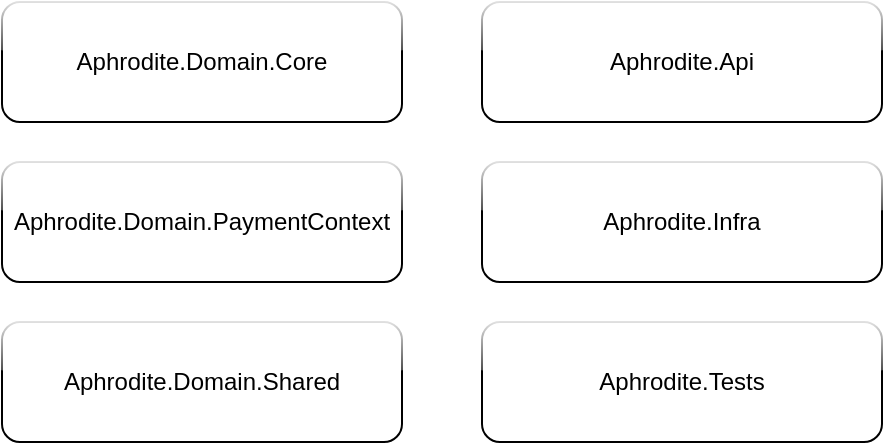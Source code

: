 <mxfile version="25.0.3">
  <diagram name="Página-1" id="xBQ2DdorDVQ95Xo8NUVc">
    <mxGraphModel dx="1035" dy="511" grid="1" gridSize="10" guides="1" tooltips="1" connect="1" arrows="1" fold="1" page="1" pageScale="1" pageWidth="827" pageHeight="1169" math="0" shadow="0">
      <root>
        <mxCell id="0" />
        <mxCell id="1" parent="0" />
        <mxCell id="VHSoTAZhlR1LFTq1NQqT-1" value="Aphrodite.Domain.Core" style="rounded=1;whiteSpace=wrap;html=1;glass=1;" vertex="1" parent="1">
          <mxGeometry x="120" y="40" width="200" height="60" as="geometry" />
        </mxCell>
        <mxCell id="VHSoTAZhlR1LFTq1NQqT-3" value="Aphrodite.Domain.PaymentContext" style="rounded=1;whiteSpace=wrap;html=1;glass=1;" vertex="1" parent="1">
          <mxGeometry x="120" y="120" width="200" height="60" as="geometry" />
        </mxCell>
        <mxCell id="VHSoTAZhlR1LFTq1NQqT-4" value="Aphrodite.Domain.Shared" style="rounded=1;whiteSpace=wrap;html=1;glass=1;" vertex="1" parent="1">
          <mxGeometry x="120" y="200" width="200" height="60" as="geometry" />
        </mxCell>
        <mxCell id="VHSoTAZhlR1LFTq1NQqT-5" value="Aphrodite.Infra" style="rounded=1;whiteSpace=wrap;html=1;glass=1;" vertex="1" parent="1">
          <mxGeometry x="360" y="120" width="200" height="60" as="geometry" />
        </mxCell>
        <mxCell id="VHSoTAZhlR1LFTq1NQqT-6" value="Aphrodite.Tests" style="rounded=1;whiteSpace=wrap;html=1;glass=1;" vertex="1" parent="1">
          <mxGeometry x="360" y="200" width="200" height="60" as="geometry" />
        </mxCell>
        <mxCell id="VHSoTAZhlR1LFTq1NQqT-7" value="Aphrodite.Api" style="rounded=1;whiteSpace=wrap;html=1;glass=1;" vertex="1" parent="1">
          <mxGeometry x="360" y="40" width="200" height="60" as="geometry" />
        </mxCell>
      </root>
    </mxGraphModel>
  </diagram>
</mxfile>
